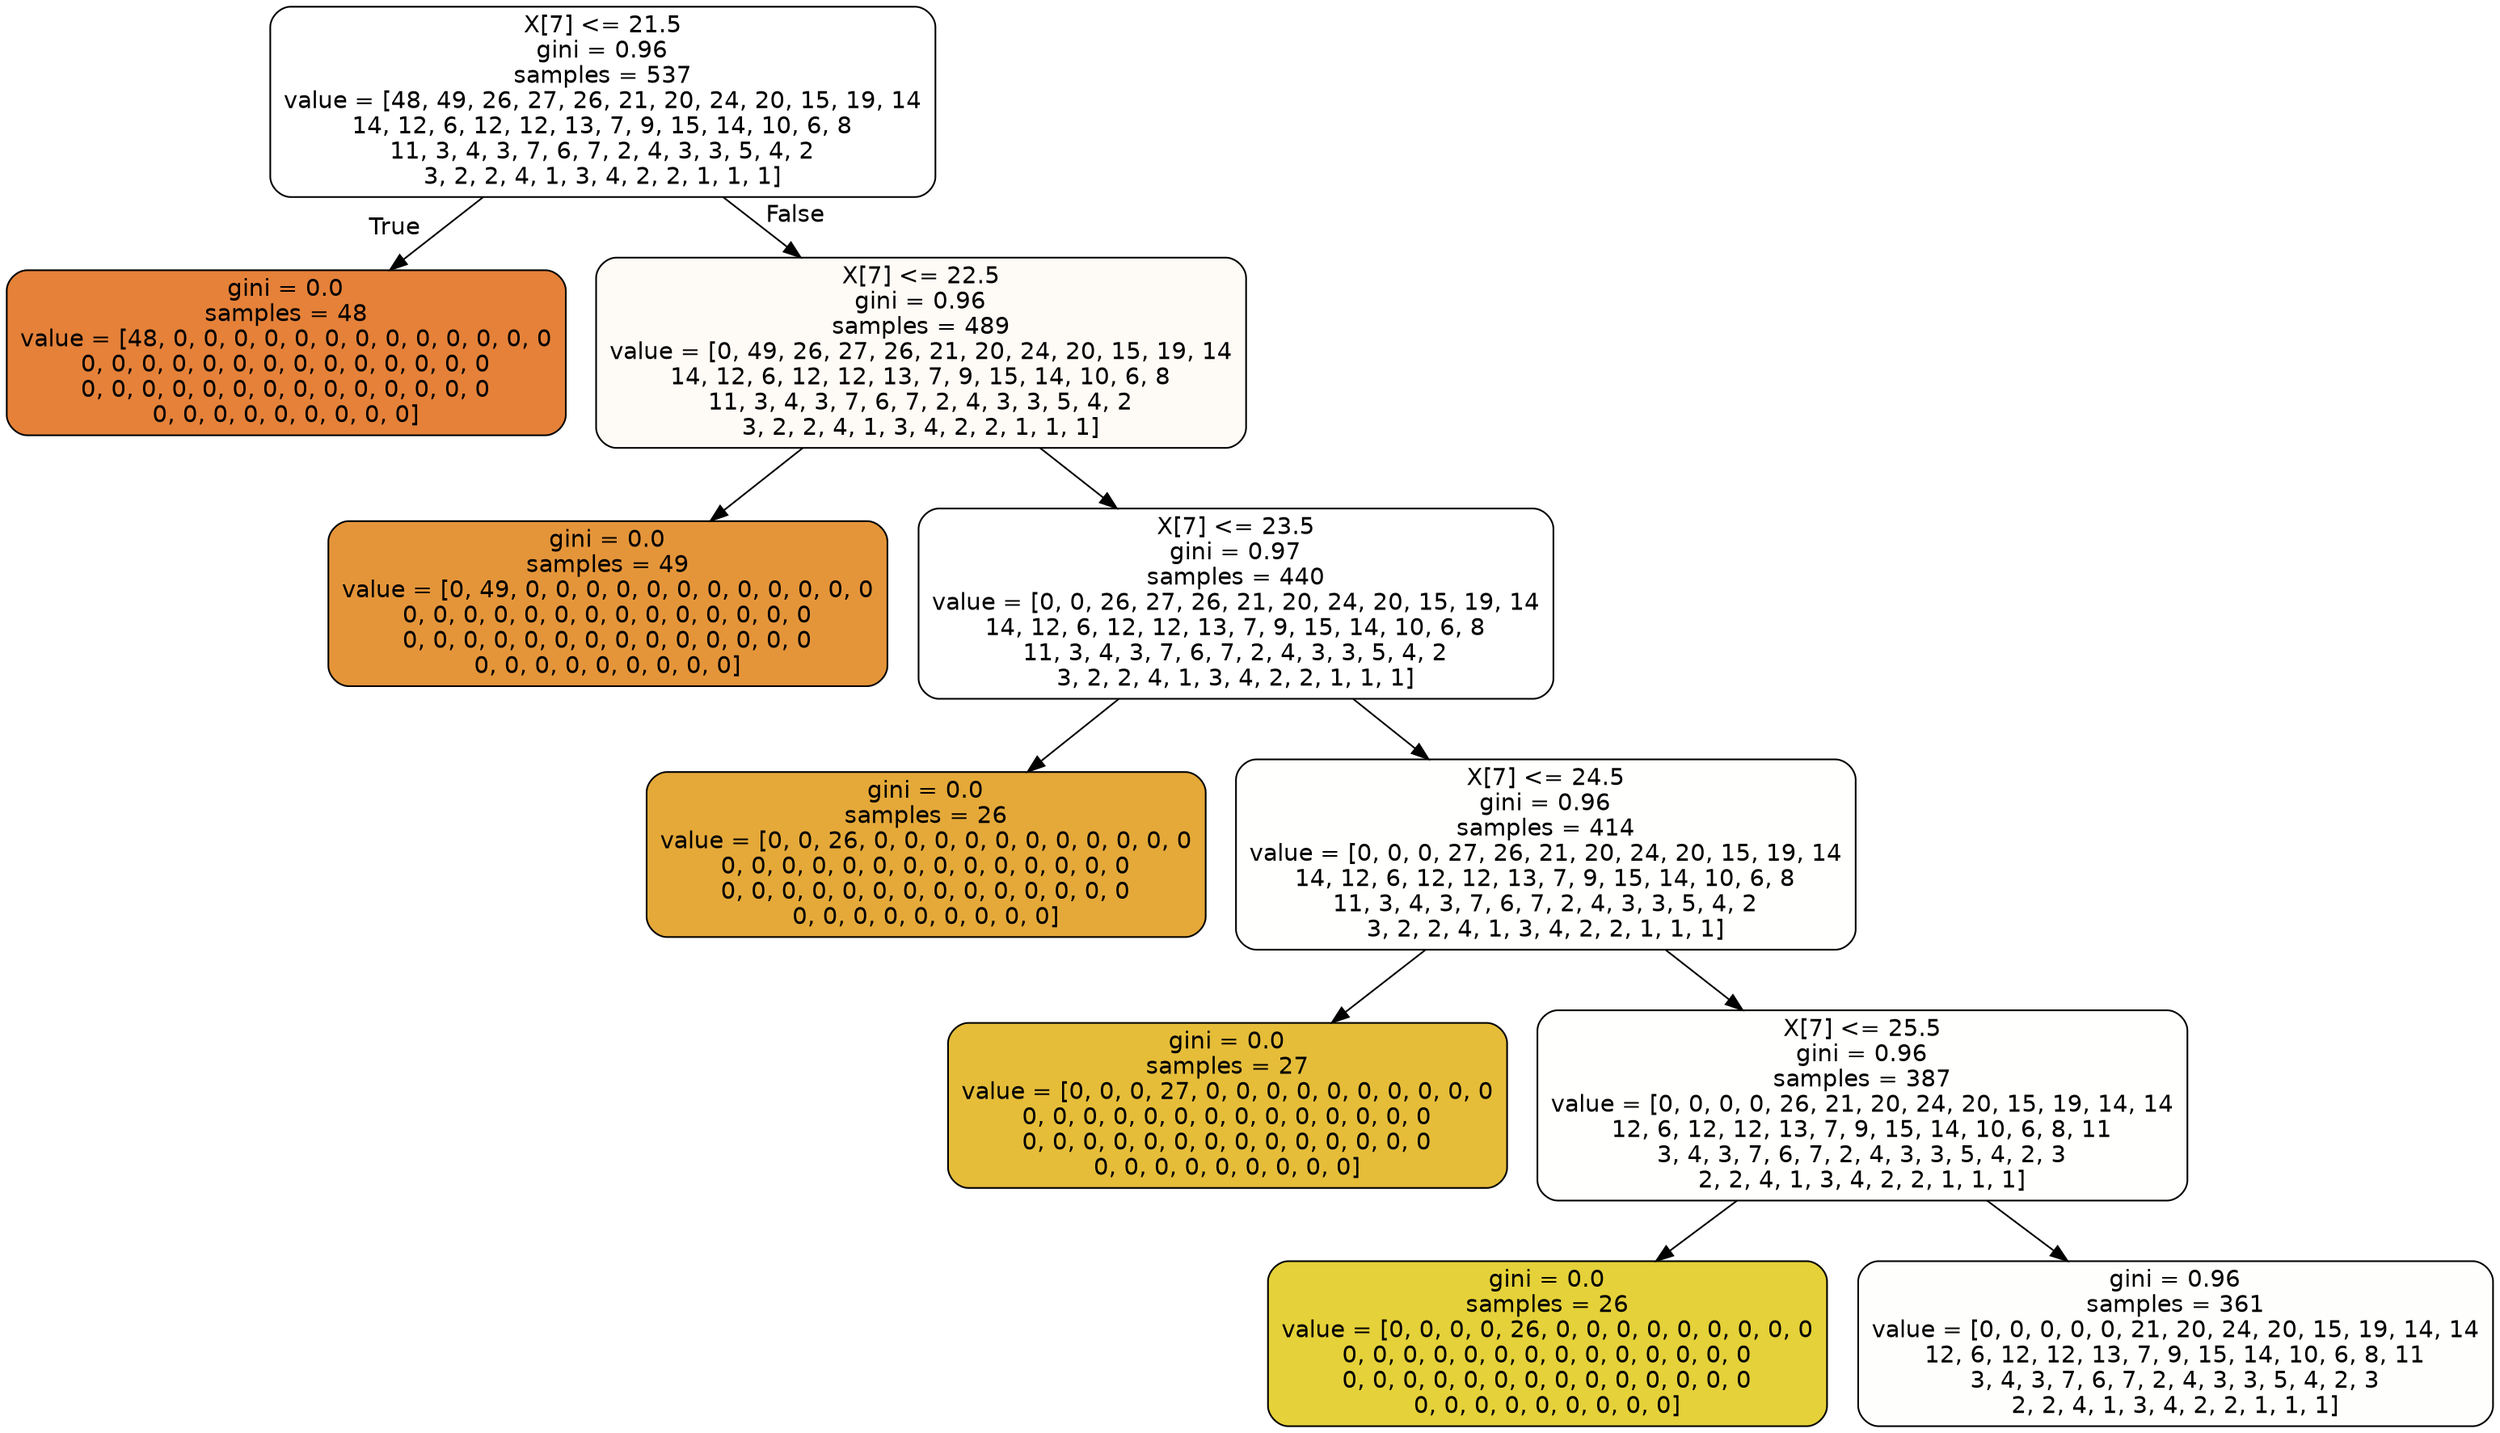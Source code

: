 digraph Tree {
node [shape=box, style="filled, rounded", color="black", fontname=helvetica] ;
edge [fontname=helvetica] ;
0 [label="X[7] <= 21.5\ngini = 0.96\nsamples = 537\nvalue = [48, 49, 26, 27, 26, 21, 20, 24, 20, 15, 19, 14\n14, 12, 6, 12, 12, 13, 7, 9, 15, 14, 10, 6, 8\n11, 3, 4, 3, 7, 6, 7, 2, 4, 3, 3, 5, 4, 2\n3, 2, 2, 4, 1, 3, 4, 2, 2, 1, 1, 1]", fillcolor="#ffffff"] ;
1 [label="gini = 0.0\nsamples = 48\nvalue = [48, 0, 0, 0, 0, 0, 0, 0, 0, 0, 0, 0, 0, 0\n0, 0, 0, 0, 0, 0, 0, 0, 0, 0, 0, 0, 0, 0\n0, 0, 0, 0, 0, 0, 0, 0, 0, 0, 0, 0, 0, 0\n0, 0, 0, 0, 0, 0, 0, 0, 0]", fillcolor="#e58139"] ;
0 -> 1 [labeldistance=2.5, labelangle=45, headlabel="True"] ;
2 [label="X[7] <= 22.5\ngini = 0.96\nsamples = 489\nvalue = [0, 49, 26, 27, 26, 21, 20, 24, 20, 15, 19, 14\n14, 12, 6, 12, 12, 13, 7, 9, 15, 14, 10, 6, 8\n11, 3, 4, 3, 7, 6, 7, 2, 4, 3, 3, 5, 4, 2\n3, 2, 2, 4, 1, 3, 4, 2, 2, 1, 1, 1]", fillcolor="#fefaf6"] ;
0 -> 2 [labeldistance=2.5, labelangle=-45, headlabel="False"] ;
3 [label="gini = 0.0\nsamples = 49\nvalue = [0, 49, 0, 0, 0, 0, 0, 0, 0, 0, 0, 0, 0, 0\n0, 0, 0, 0, 0, 0, 0, 0, 0, 0, 0, 0, 0, 0\n0, 0, 0, 0, 0, 0, 0, 0, 0, 0, 0, 0, 0, 0\n0, 0, 0, 0, 0, 0, 0, 0, 0]", fillcolor="#e59539"] ;
2 -> 3 ;
4 [label="X[7] <= 23.5\ngini = 0.97\nsamples = 440\nvalue = [0, 0, 26, 27, 26, 21, 20, 24, 20, 15, 19, 14\n14, 12, 6, 12, 12, 13, 7, 9, 15, 14, 10, 6, 8\n11, 3, 4, 3, 7, 6, 7, 2, 4, 3, 3, 5, 4, 2\n3, 2, 2, 4, 1, 3, 4, 2, 2, 1, 1, 1]", fillcolor="#ffffff"] ;
2 -> 4 ;
5 [label="gini = 0.0\nsamples = 26\nvalue = [0, 0, 26, 0, 0, 0, 0, 0, 0, 0, 0, 0, 0, 0\n0, 0, 0, 0, 0, 0, 0, 0, 0, 0, 0, 0, 0, 0\n0, 0, 0, 0, 0, 0, 0, 0, 0, 0, 0, 0, 0, 0\n0, 0, 0, 0, 0, 0, 0, 0, 0]", fillcolor="#e5a939"] ;
4 -> 5 ;
6 [label="X[7] <= 24.5\ngini = 0.96\nsamples = 414\nvalue = [0, 0, 0, 27, 26, 21, 20, 24, 20, 15, 19, 14\n14, 12, 6, 12, 12, 13, 7, 9, 15, 14, 10, 6, 8\n11, 3, 4, 3, 7, 6, 7, 2, 4, 3, 3, 5, 4, 2\n3, 2, 2, 4, 1, 3, 4, 2, 2, 1, 1, 1]", fillcolor="#fffffe"] ;
4 -> 6 ;
7 [label="gini = 0.0\nsamples = 27\nvalue = [0, 0, 0, 27, 0, 0, 0, 0, 0, 0, 0, 0, 0, 0\n0, 0, 0, 0, 0, 0, 0, 0, 0, 0, 0, 0, 0, 0\n0, 0, 0, 0, 0, 0, 0, 0, 0, 0, 0, 0, 0, 0\n0, 0, 0, 0, 0, 0, 0, 0, 0]", fillcolor="#e5bd39"] ;
6 -> 7 ;
8 [label="X[7] <= 25.5\ngini = 0.96\nsamples = 387\nvalue = [0, 0, 0, 0, 26, 21, 20, 24, 20, 15, 19, 14, 14\n12, 6, 12, 12, 13, 7, 9, 15, 14, 10, 6, 8, 11\n3, 4, 3, 7, 6, 7, 2, 4, 3, 3, 5, 4, 2, 3\n2, 2, 4, 1, 3, 4, 2, 2, 1, 1, 1]", fillcolor="#fffffe"] ;
6 -> 8 ;
9 [label="gini = 0.0\nsamples = 26\nvalue = [0, 0, 0, 0, 26, 0, 0, 0, 0, 0, 0, 0, 0, 0\n0, 0, 0, 0, 0, 0, 0, 0, 0, 0, 0, 0, 0, 0\n0, 0, 0, 0, 0, 0, 0, 0, 0, 0, 0, 0, 0, 0\n0, 0, 0, 0, 0, 0, 0, 0, 0]", fillcolor="#e5d139"] ;
8 -> 9 ;
10 [label="gini = 0.96\nsamples = 361\nvalue = [0, 0, 0, 0, 0, 21, 20, 24, 20, 15, 19, 14, 14\n12, 6, 12, 12, 13, 7, 9, 15, 14, 10, 6, 8, 11\n3, 4, 3, 7, 6, 7, 2, 4, 3, 3, 5, 4, 2, 3\n2, 2, 4, 1, 3, 4, 2, 2, 1, 1, 1]", fillcolor="#fefffd"] ;
8 -> 10 ;
}